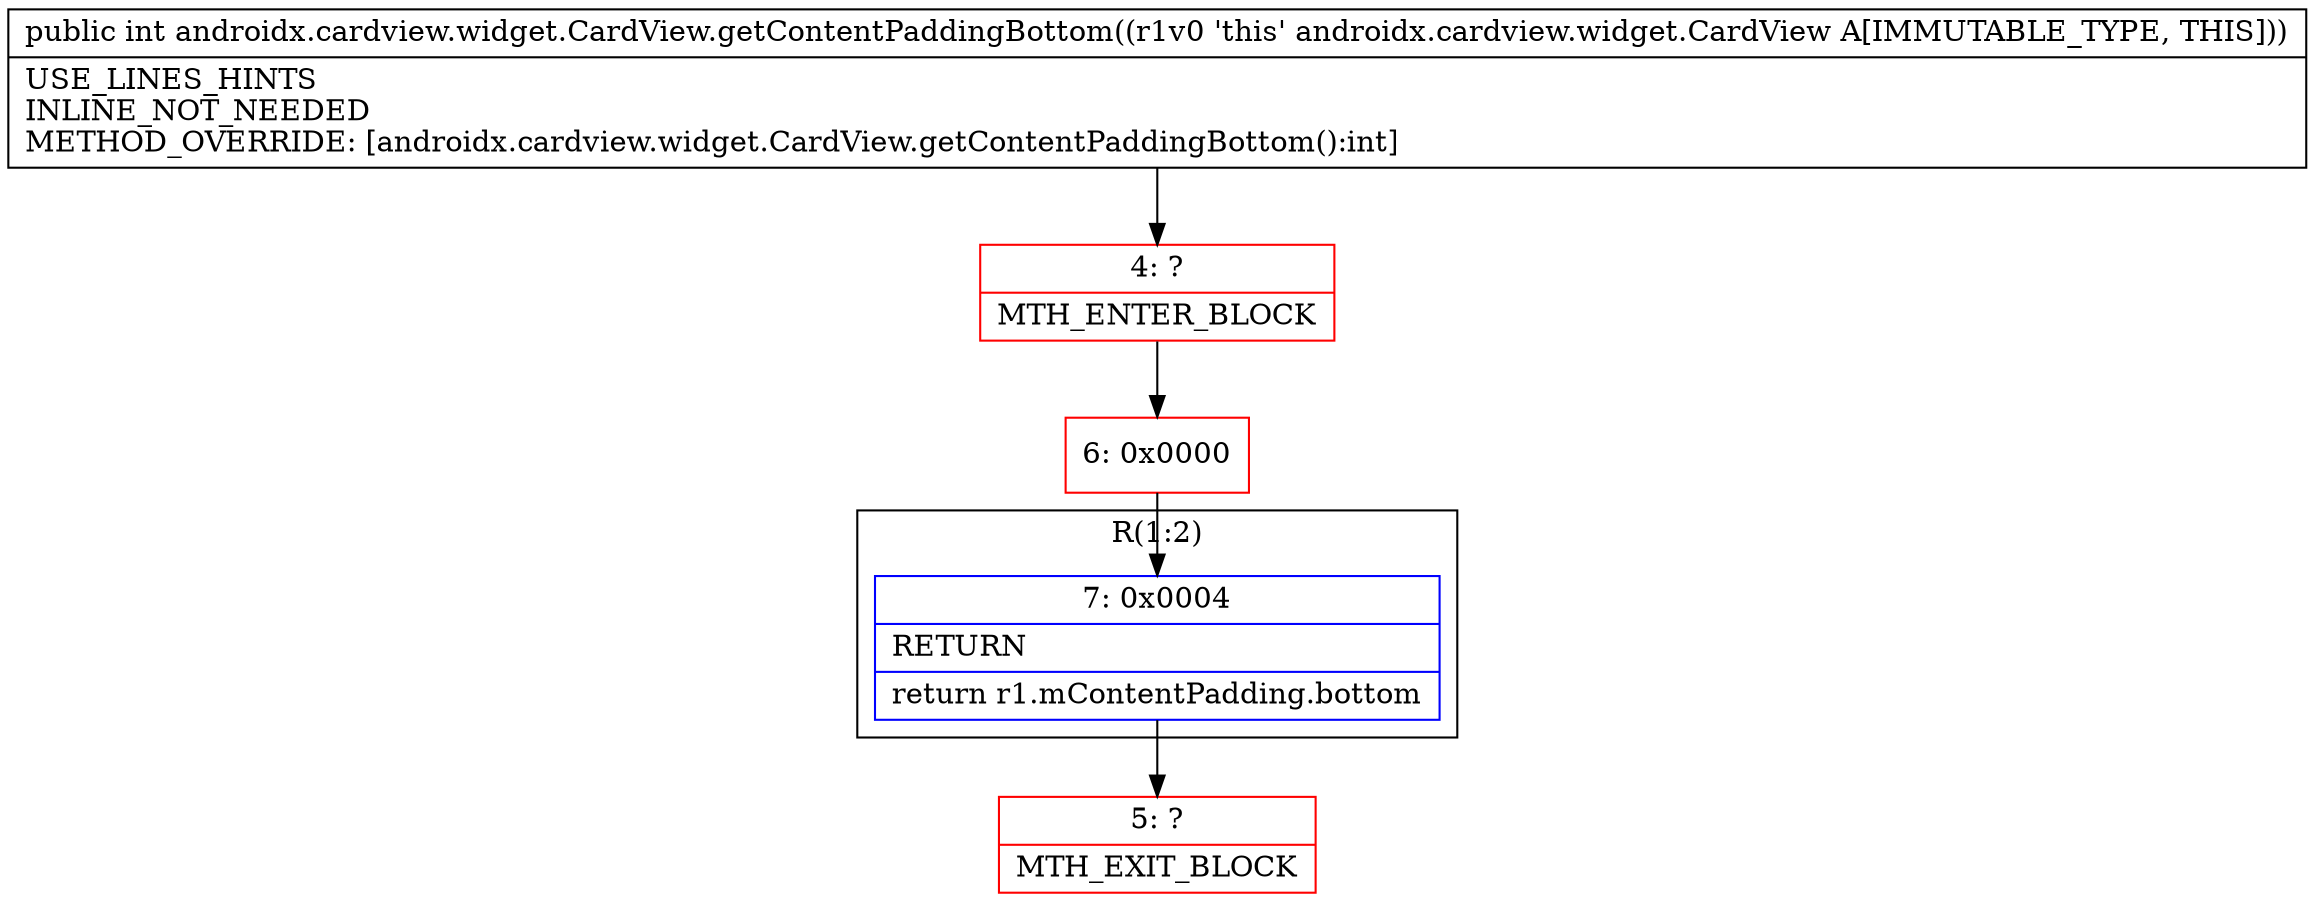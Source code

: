 digraph "CFG forandroidx.cardview.widget.CardView.getContentPaddingBottom()I" {
subgraph cluster_Region_525274416 {
label = "R(1:2)";
node [shape=record,color=blue];
Node_7 [shape=record,label="{7\:\ 0x0004|RETURN\l|return r1.mContentPadding.bottom\l}"];
}
Node_4 [shape=record,color=red,label="{4\:\ ?|MTH_ENTER_BLOCK\l}"];
Node_6 [shape=record,color=red,label="{6\:\ 0x0000}"];
Node_5 [shape=record,color=red,label="{5\:\ ?|MTH_EXIT_BLOCK\l}"];
MethodNode[shape=record,label="{public int androidx.cardview.widget.CardView.getContentPaddingBottom((r1v0 'this' androidx.cardview.widget.CardView A[IMMUTABLE_TYPE, THIS]))  | USE_LINES_HINTS\lINLINE_NOT_NEEDED\lMETHOD_OVERRIDE: [androidx.cardview.widget.CardView.getContentPaddingBottom():int]\l}"];
MethodNode -> Node_4;Node_7 -> Node_5;
Node_4 -> Node_6;
Node_6 -> Node_7;
}

